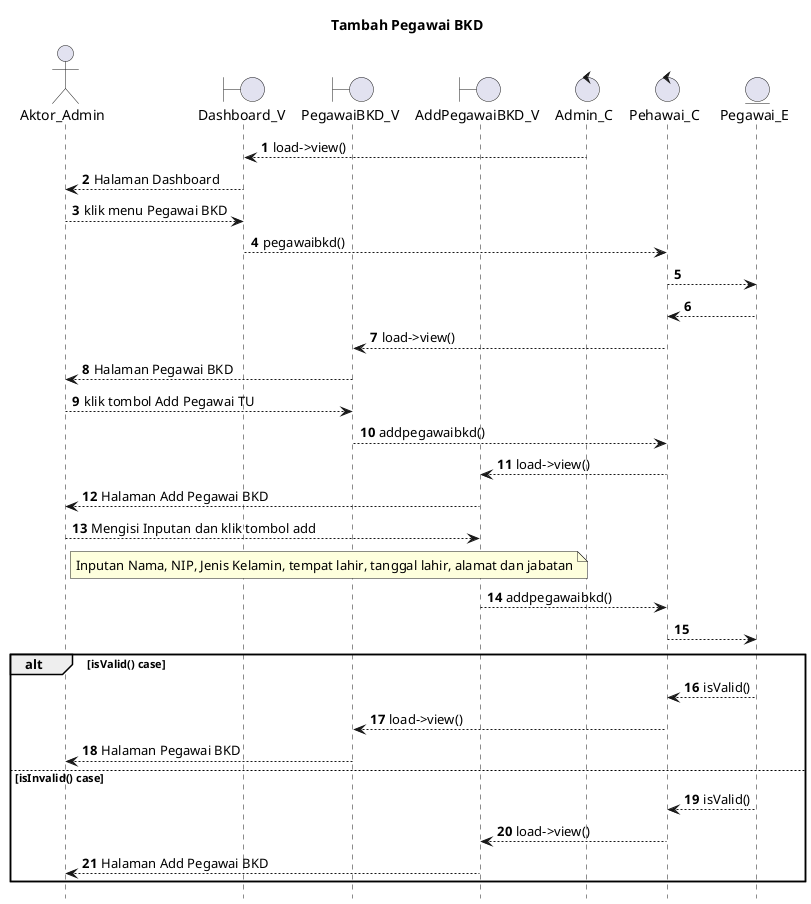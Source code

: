 @startuml

autonumber
hide footbox
title Tambah Pegawai BKD

Actor Aktor_Admin
boundary Dashboard_V
boundary PegawaiBKD_V
boundary AddPegawaiBKD_V
control Admin_C
control Pehawai_C
Entity Pegawai_E

Admin_C --> Dashboard_V: load->view()
Dashboard_V --> Aktor_Admin: Halaman Dashboard
Aktor_Admin --> Dashboard_V: klik menu Pegawai BKD
Dashboard_V --> Pehawai_C: pegawaibkd()
Pehawai_C --> Pegawai_E:
    
    Pegawai_E --> Pehawai_C:
    Pehawai_C --> PegawaiBKD_V: load->view()
    PegawaiBKD_V --> Aktor_Admin: Halaman Pegawai BKD

Aktor_Admin --> PegawaiBKD_V: klik tombol Add Pegawai TU
PegawaiBKD_V --> Pehawai_C: addpegawaibkd()
Pehawai_C --> AddPegawaiBKD_V: load->view()
AddPegawaiBKD_V --> Aktor_Admin: Halaman Add Pegawai BKD

Aktor_Admin --> AddPegawaiBKD_V: Mengisi Inputan dan klik tombol add
    note right of Aktor_Admin
        Inputan Nama, NIP, Jenis Kelamin, tempat lahir, tanggal lahir, alamat dan jabatan
            end note
AddPegawaiBKD_V --> Pehawai_C: addpegawaibkd()
Pehawai_C --> Pegawai_E:

alt isValid() case
    
    Pegawai_E --> Pehawai_C: isValid()
    Pehawai_C --> PegawaiBKD_V: load->view()
    PegawaiBKD_V --> Aktor_Admin: Halaman Pegawai BKD

else isInvalid() case
    
    Pegawai_E --> Pehawai_C: isValid()
    Pehawai_C --> AddPegawaiBKD_V: load->view()
    AddPegawaiBKD_V --> Aktor_Admin: Halaman Add Pegawai BKD

end
@enduml